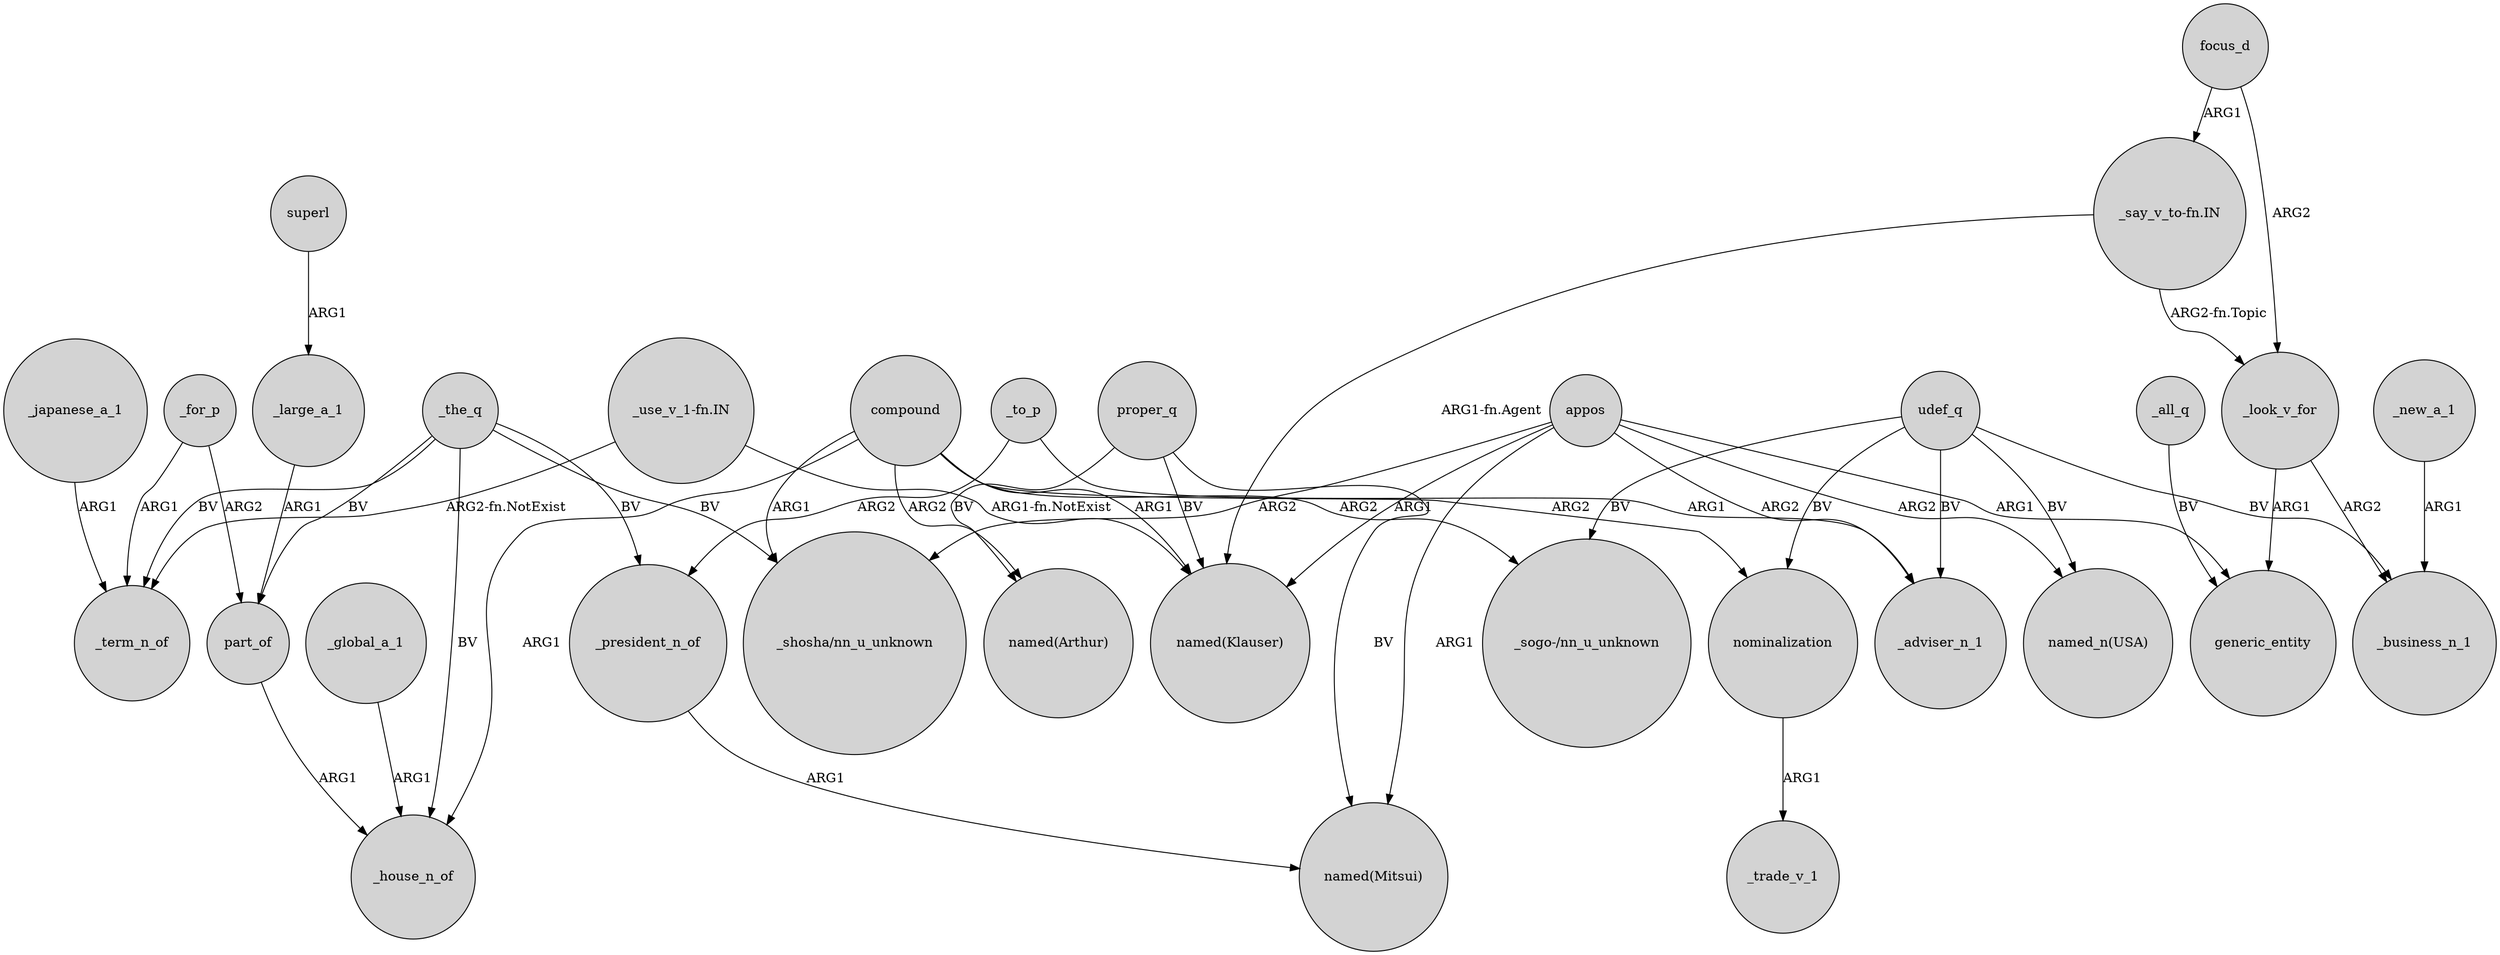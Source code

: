 digraph {
	node [shape=circle style=filled]
	superl -> _large_a_1 [label=ARG1]
	focus_d -> _look_v_for [label=ARG2]
	_to_p -> _president_n_of [label=ARG2]
	_the_q -> _house_n_of [label=BV]
	proper_q -> "named(Klauser)" [label=BV]
	"_say_v_to-fn.IN" -> "named(Klauser)" [label="ARG1-fn.Agent"]
	"_say_v_to-fn.IN" -> _look_v_for [label="ARG2-fn.Topic"]
	appos -> "named(Klauser)" [label=ARG1]
	compound -> "_sogo-/nn_u_unknown" [label=ARG2]
	appos -> "_shosha/nn_u_unknown" [label=ARG2]
	"_use_v_1-fn.IN" -> _term_n_of [label="ARG2-fn.NotExist"]
	_the_q -> "_shosha/nn_u_unknown" [label=BV]
	_japanese_a_1 -> _term_n_of [label=ARG1]
	compound -> "_shosha/nn_u_unknown" [label=ARG1]
	_to_p -> _adviser_n_1 [label=ARG1]
	_look_v_for -> _business_n_1 [label=ARG2]
	appos -> "named(Mitsui)" [label=ARG1]
	appos -> "named_n(USA)" [label=ARG2]
	compound -> nominalization [label=ARG2]
	udef_q -> _adviser_n_1 [label=BV]
	nominalization -> _trade_v_1 [label=ARG1]
	_global_a_1 -> _house_n_of [label=ARG1]
	focus_d -> "_say_v_to-fn.IN" [label=ARG1]
	_president_n_of -> "named(Mitsui)" [label=ARG1]
	appos -> generic_entity [label=ARG1]
	_all_q -> generic_entity [label=BV]
	appos -> _adviser_n_1 [label=ARG2]
	_the_q -> _term_n_of [label=BV]
	_for_p -> part_of [label=ARG2]
	compound -> _house_n_of [label=ARG1]
	_the_q -> _president_n_of [label=BV]
	_the_q -> part_of [label=BV]
	compound -> "named(Klauser)" [label=ARG1]
	udef_q -> nominalization [label=BV]
	_for_p -> _term_n_of [label=ARG1]
	udef_q -> _business_n_1 [label=BV]
	part_of -> _house_n_of [label=ARG1]
	"_use_v_1-fn.IN" -> "named(Klauser)" [label="ARG1-fn.NotExist"]
	udef_q -> "named_n(USA)" [label=BV]
	compound -> "named(Arthur)" [label=ARG2]
	proper_q -> "named(Mitsui)" [label=BV]
	_large_a_1 -> part_of [label=ARG1]
	_new_a_1 -> _business_n_1 [label=ARG1]
	_look_v_for -> generic_entity [label=ARG1]
	udef_q -> "_sogo-/nn_u_unknown" [label=BV]
	proper_q -> "named(Arthur)" [label=BV]
}

